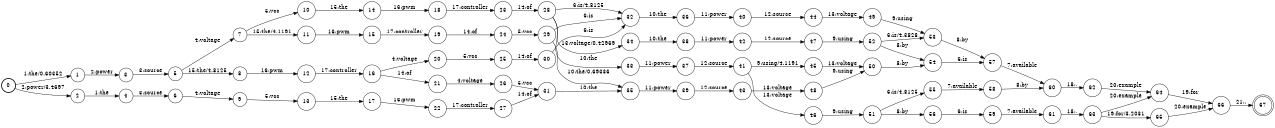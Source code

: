 digraph FST {
rankdir = LR;
size = "8.5,11";
label = "";
center = 1;
orientation = Portrait;
ranksep = "0.4";
nodesep = "0.25";
0 [label = "0", shape = circle, style = bold, fontsize = 14]
	0 -> 1 [label = "1:the/0.60352", fontsize = 14];
	0 -> 2 [label = "2:power/3.4697", fontsize = 14];
1 [label = "1", shape = circle, style = solid, fontsize = 14]
	1 -> 3 [label = "2:power", fontsize = 14];
2 [label = "2", shape = circle, style = solid, fontsize = 14]
	2 -> 4 [label = "1:the", fontsize = 14];
3 [label = "3", shape = circle, style = solid, fontsize = 14]
	3 -> 5 [label = "3:source", fontsize = 14];
4 [label = "4", shape = circle, style = solid, fontsize = 14]
	4 -> 6 [label = "3:source", fontsize = 14];
5 [label = "5", shape = circle, style = solid, fontsize = 14]
	5 -> 8 [label = "15:the/4.8125", fontsize = 14];
	5 -> 7 [label = "4:voltage", fontsize = 14];
6 [label = "6", shape = circle, style = solid, fontsize = 14]
	6 -> 9 [label = "4:voltage", fontsize = 14];
7 [label = "7", shape = circle, style = solid, fontsize = 14]
	7 -> 11 [label = "15:the/4.1191", fontsize = 14];
	7 -> 10 [label = "5:vcc", fontsize = 14];
8 [label = "8", shape = circle, style = solid, fontsize = 14]
	8 -> 12 [label = "16:pwm", fontsize = 14];
9 [label = "9", shape = circle, style = solid, fontsize = 14]
	9 -> 13 [label = "5:vcc", fontsize = 14];
10 [label = "10", shape = circle, style = solid, fontsize = 14]
	10 -> 14 [label = "15:the", fontsize = 14];
11 [label = "11", shape = circle, style = solid, fontsize = 14]
	11 -> 15 [label = "16:pwm", fontsize = 14];
12 [label = "12", shape = circle, style = solid, fontsize = 14]
	12 -> 16 [label = "17:controller", fontsize = 14];
13 [label = "13", shape = circle, style = solid, fontsize = 14]
	13 -> 17 [label = "15:the", fontsize = 14];
14 [label = "14", shape = circle, style = solid, fontsize = 14]
	14 -> 18 [label = "16:pwm", fontsize = 14];
15 [label = "15", shape = circle, style = solid, fontsize = 14]
	15 -> 19 [label = "17:controller", fontsize = 14];
16 [label = "16", shape = circle, style = solid, fontsize = 14]
	16 -> 20 [label = "4:voltage", fontsize = 14];
	16 -> 21 [label = "14:of", fontsize = 14];
17 [label = "17", shape = circle, style = solid, fontsize = 14]
	17 -> 22 [label = "16:pwm", fontsize = 14];
18 [label = "18", shape = circle, style = solid, fontsize = 14]
	18 -> 23 [label = "17:controller", fontsize = 14];
19 [label = "19", shape = circle, style = solid, fontsize = 14]
	19 -> 24 [label = "14:of", fontsize = 14];
20 [label = "20", shape = circle, style = solid, fontsize = 14]
	20 -> 25 [label = "5:vcc", fontsize = 14];
21 [label = "21", shape = circle, style = solid, fontsize = 14]
	21 -> 26 [label = "4:voltage", fontsize = 14];
22 [label = "22", shape = circle, style = solid, fontsize = 14]
	22 -> 27 [label = "17:controller", fontsize = 14];
23 [label = "23", shape = circle, style = solid, fontsize = 14]
	23 -> 28 [label = "14:of", fontsize = 14];
24 [label = "24", shape = circle, style = solid, fontsize = 14]
	24 -> 29 [label = "5:vcc", fontsize = 14];
25 [label = "25", shape = circle, style = solid, fontsize = 14]
	25 -> 30 [label = "14:of", fontsize = 14];
26 [label = "26", shape = circle, style = solid, fontsize = 14]
	26 -> 31 [label = "5:vcc", fontsize = 14];
27 [label = "27", shape = circle, style = solid, fontsize = 14]
	27 -> 31 [label = "14:of", fontsize = 14];
28 [label = "28", shape = circle, style = solid, fontsize = 14]
	28 -> 33 [label = "10:the", fontsize = 14];
	28 -> 34 [label = "13:voltage/0.42969", fontsize = 14];
	28 -> 32 [label = "6:is/4.8125", fontsize = 14];
29 [label = "29", shape = circle, style = solid, fontsize = 14]
	29 -> 35 [label = "10:the/0.69336", fontsize = 14];
	29 -> 32 [label = "6:is", fontsize = 14];
30 [label = "30", shape = circle, style = solid, fontsize = 14]
	30 -> 32 [label = "6:is", fontsize = 14];
31 [label = "31", shape = circle, style = solid, fontsize = 14]
	31 -> 35 [label = "10:the", fontsize = 14];
32 [label = "32", shape = circle, style = solid, fontsize = 14]
	32 -> 36 [label = "10:the", fontsize = 14];
33 [label = "33", shape = circle, style = solid, fontsize = 14]
	33 -> 37 [label = "11:power", fontsize = 14];
34 [label = "34", shape = circle, style = solid, fontsize = 14]
	34 -> 38 [label = "10:the", fontsize = 14];
35 [label = "35", shape = circle, style = solid, fontsize = 14]
	35 -> 39 [label = "11:power", fontsize = 14];
36 [label = "36", shape = circle, style = solid, fontsize = 14]
	36 -> 40 [label = "11:power", fontsize = 14];
37 [label = "37", shape = circle, style = solid, fontsize = 14]
	37 -> 41 [label = "12:source", fontsize = 14];
38 [label = "38", shape = circle, style = solid, fontsize = 14]
	38 -> 42 [label = "11:power", fontsize = 14];
39 [label = "39", shape = circle, style = solid, fontsize = 14]
	39 -> 43 [label = "12:source", fontsize = 14];
40 [label = "40", shape = circle, style = solid, fontsize = 14]
	40 -> 44 [label = "12:source", fontsize = 14];
41 [label = "41", shape = circle, style = solid, fontsize = 14]
	41 -> 46 [label = "13:voltage", fontsize = 14];
	41 -> 45 [label = "9:using/4.1191", fontsize = 14];
42 [label = "42", shape = circle, style = solid, fontsize = 14]
	42 -> 47 [label = "12:source", fontsize = 14];
43 [label = "43", shape = circle, style = solid, fontsize = 14]
	43 -> 48 [label = "13:voltage", fontsize = 14];
44 [label = "44", shape = circle, style = solid, fontsize = 14]
	44 -> 49 [label = "13:voltage", fontsize = 14];
45 [label = "45", shape = circle, style = solid, fontsize = 14]
	45 -> 50 [label = "13:voltage", fontsize = 14];
46 [label = "46", shape = circle, style = solid, fontsize = 14]
	46 -> 51 [label = "9:using", fontsize = 14];
47 [label = "47", shape = circle, style = solid, fontsize = 14]
	47 -> 52 [label = "9:using", fontsize = 14];
48 [label = "48", shape = circle, style = solid, fontsize = 14]
	48 -> 50 [label = "9:using", fontsize = 14];
49 [label = "49", shape = circle, style = solid, fontsize = 14]
	49 -> 53 [label = "9:using", fontsize = 14];
50 [label = "50", shape = circle, style = solid, fontsize = 14]
	50 -> 54 [label = "8:by", fontsize = 14];
51 [label = "51", shape = circle, style = solid, fontsize = 14]
	51 -> 55 [label = "6:is/4.8125", fontsize = 14];
	51 -> 56 [label = "8:by", fontsize = 14];
52 [label = "52", shape = circle, style = solid, fontsize = 14]
	52 -> 53 [label = "6:is/4.3828", fontsize = 14];
	52 -> 54 [label = "8:by", fontsize = 14];
53 [label = "53", shape = circle, style = solid, fontsize = 14]
	53 -> 57 [label = "8:by", fontsize = 14];
54 [label = "54", shape = circle, style = solid, fontsize = 14]
	54 -> 57 [label = "6:is", fontsize = 14];
55 [label = "55", shape = circle, style = solid, fontsize = 14]
	55 -> 58 [label = "7:available", fontsize = 14];
56 [label = "56", shape = circle, style = solid, fontsize = 14]
	56 -> 59 [label = "6:is", fontsize = 14];
57 [label = "57", shape = circle, style = solid, fontsize = 14]
	57 -> 60 [label = "7:available", fontsize = 14];
58 [label = "58", shape = circle, style = solid, fontsize = 14]
	58 -> 60 [label = "8:by", fontsize = 14];
59 [label = "59", shape = circle, style = solid, fontsize = 14]
	59 -> 61 [label = "7:available", fontsize = 14];
60 [label = "60", shape = circle, style = solid, fontsize = 14]
	60 -> 62 [label = "18:,", fontsize = 14];
61 [label = "61", shape = circle, style = solid, fontsize = 14]
	61 -> 63 [label = "18:,", fontsize = 14];
62 [label = "62", shape = circle, style = solid, fontsize = 14]
	62 -> 64 [label = "20:example", fontsize = 14];
63 [label = "63", shape = circle, style = solid, fontsize = 14]
	63 -> 65 [label = "19:for/3.2031", fontsize = 14];
	63 -> 64 [label = "20:example", fontsize = 14];
64 [label = "64", shape = circle, style = solid, fontsize = 14]
	64 -> 66 [label = "19:for", fontsize = 14];
65 [label = "65", shape = circle, style = solid, fontsize = 14]
	65 -> 66 [label = "20:example", fontsize = 14];
66 [label = "66", shape = circle, style = solid, fontsize = 14]
	66 -> 67 [label = "21:.", fontsize = 14];
67 [label = "67", shape = doublecircle, style = solid, fontsize = 14]
}
